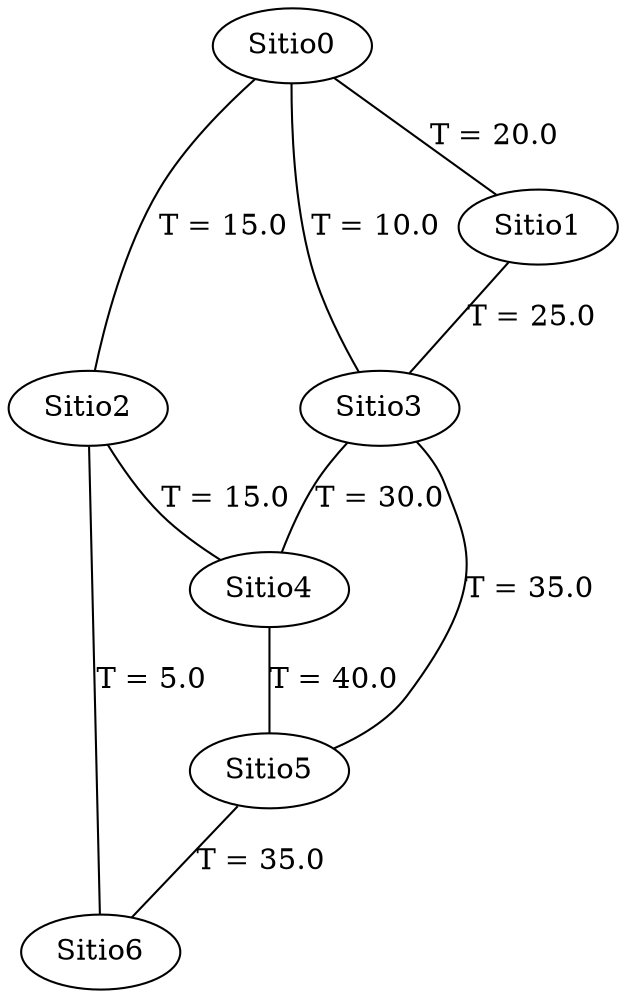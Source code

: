 strict graph G {
  1 [ label="Sitio0" ];
  2 [ label="Sitio1" ];
  3 [ label="Sitio2" ];
  4 [ label="Sitio3" ];
  5 [ label="Sitio4" ];
  6 [ label="Sitio5" ];
  7 [ label="Sitio6" ];
  1 -- 2 [ label="T = 20.0" ];
  1 -- 3 [ label="T = 15.0" ];
  1 -- 4 [ label="T = 10.0" ];
  2 -- 4 [ label="T = 25.0" ];
  3 -- 5 [ label="T = 15.0" ];
  3 -- 7 [ label="T = 5.0" ];
  4 -- 5 [ label="T = 30.0" ];
  4 -- 6 [ label="T = 35.0" ];
  5 -- 6 [ label="T = 40.0" ];
  6 -- 7 [ label="T = 35.0" ];
}
